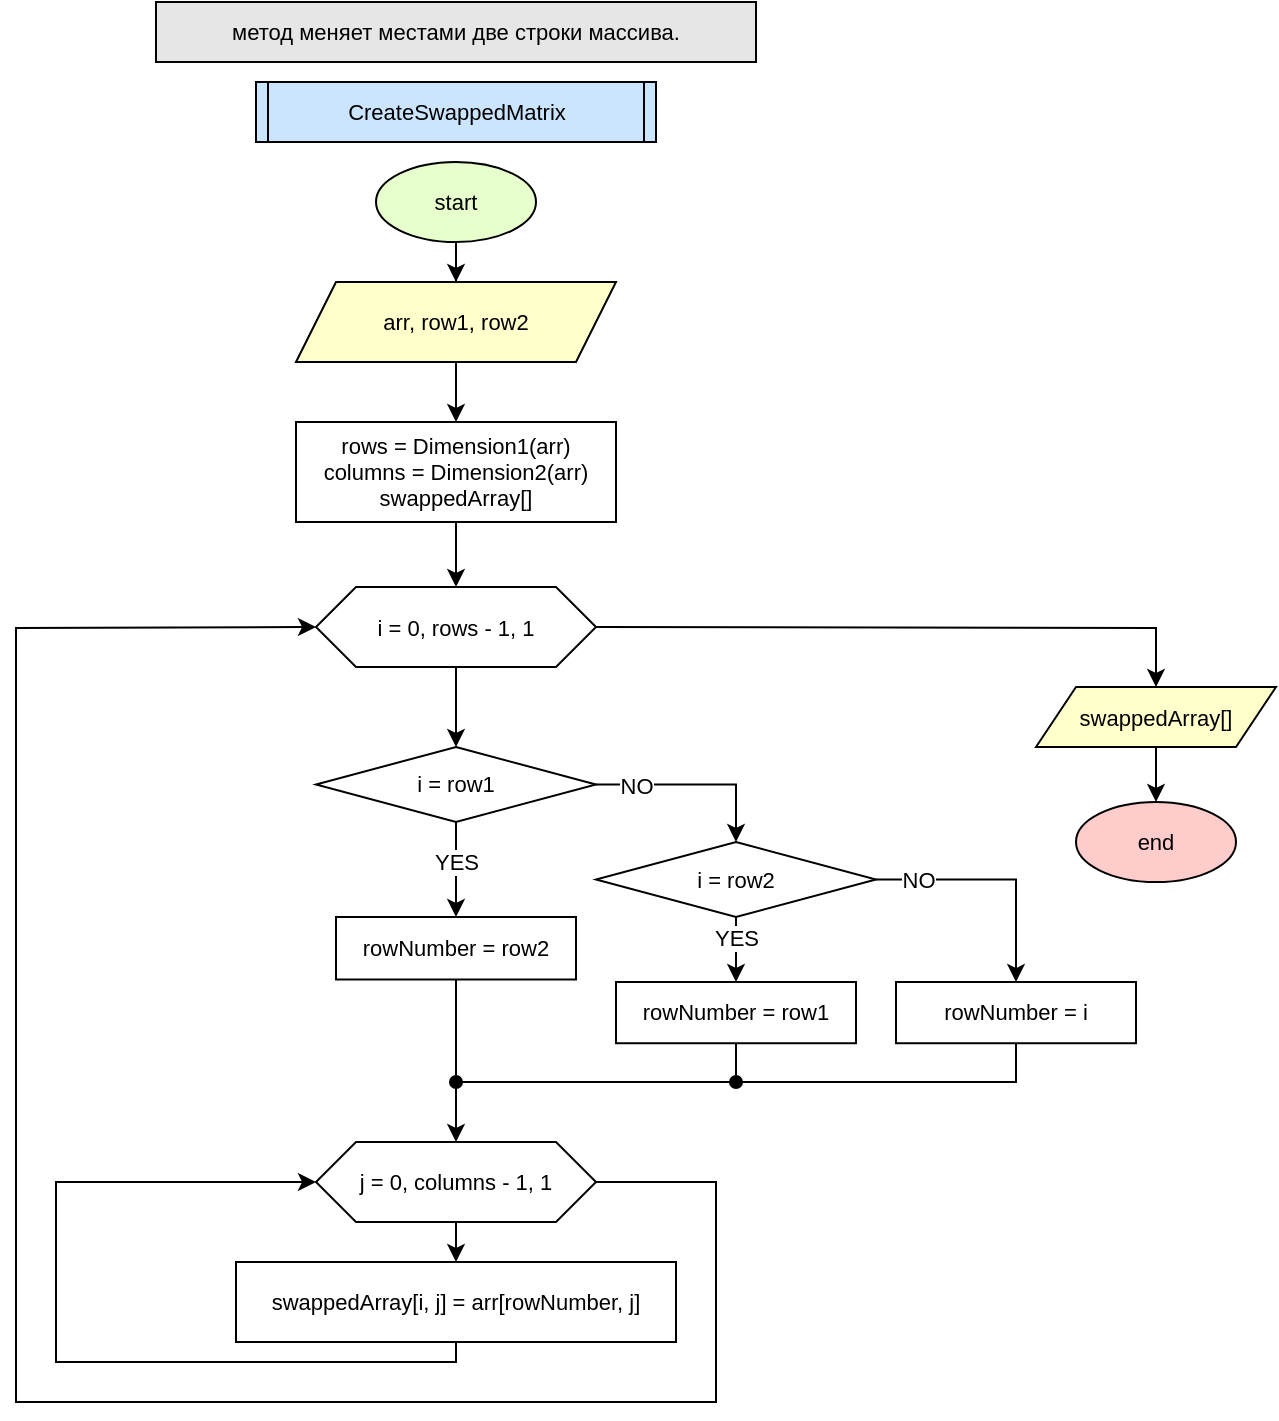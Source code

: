 <mxfile scale="1.2" border="0">
    <diagram id="Aivqml-ADPJbA_GyeIOO" name="Page-1">
        <mxGraphModel dx="1118" dy="446" grid="1" gridSize="10" guides="1" tooltips="1" connect="1" arrows="1" fold="1" page="1" pageScale="1" pageWidth="827" pageHeight="1169" background="#FFFFFF" math="0" shadow="0">
            <root>
                <mxCell id="0"/>
                <mxCell id="1" parent="0"/>
                <mxCell id="738" value="" style="edgeStyle=orthogonalEdgeStyle;rounded=0;orthogonalLoop=1;jettySize=auto;html=1;entryX=0.5;entryY=0;entryDx=0;entryDy=0;fillColor=#FFFFFF;strokeColor=#000000;fontColor=#000000;labelBackgroundColor=none;" edge="1" parent="1" source="739" target="742">
                    <mxGeometry relative="1" as="geometry">
                        <mxPoint x="380.029" y="150" as="targetPoint"/>
                    </mxGeometry>
                </mxCell>
                <mxCell id="739" value="start" style="ellipse;whiteSpace=wrap;html=1;fillColor=#E6FFCC;fontSize=11;strokeColor=#000000;fontColor=#000000;rounded=0;labelBackgroundColor=none;endArrow=classic;" vertex="1" parent="1">
                    <mxGeometry x="340" y="100" width="80" height="40" as="geometry"/>
                </mxCell>
                <mxCell id="740" value="CreateSwappedMatrix" style="shape=process;whiteSpace=wrap;html=1;backgroundOutline=1;size=0.029;fillColor=#CCE5FF;fontSize=11;strokeColor=#000000;fontColor=#000000;rounded=0;labelBackgroundColor=none;endArrow=classic;" vertex="1" parent="1">
                    <mxGeometry x="280" y="60" width="200" height="30" as="geometry"/>
                </mxCell>
                <mxCell id="741" value="" style="edgeStyle=orthogonalEdgeStyle;rounded=0;orthogonalLoop=1;jettySize=auto;html=1;fillColor=#FFFFFF;strokeColor=#000000;fontColor=#000000;labelBackgroundColor=none;" edge="1" parent="1" source="742" target="743">
                    <mxGeometry relative="1" as="geometry"/>
                </mxCell>
                <mxCell id="742" value="arr, row1, row2" style="shape=parallelogram;perimeter=parallelogramPerimeter;whiteSpace=wrap;html=1;fixedSize=1;fillColor=#FFFFCC;fontSize=11;strokeColor=#000000;fontColor=#000000;rounded=0;labelBackgroundColor=none;endArrow=classic;" vertex="1" parent="1">
                    <mxGeometry x="300" y="160" width="160" height="40" as="geometry"/>
                </mxCell>
                <mxCell id="743" value="rows = Dimension1(arr)&lt;br&gt;columns = Dimension2(arr)&lt;br&gt;swappedArray[]" style="whiteSpace=wrap;html=1;fillColor=#FFFFFF;fontSize=11;strokeColor=#000000;fontColor=#000000;rounded=0;labelBackgroundColor=none;endArrow=classic;" vertex="1" parent="1">
                    <mxGeometry x="300" y="230" width="160" height="50" as="geometry"/>
                </mxCell>
                <mxCell id="744" style="edgeStyle=none;rounded=0;orthogonalLoop=1;jettySize=auto;html=1;exitX=1;exitY=0.5;exitDx=0;exitDy=0;fillColor=#FFFFFF;strokeColor=#000000;fontColor=#000000;labelBackgroundColor=none;" edge="1" parent="1" source="746" target="755">
                    <mxGeometry relative="1" as="geometry">
                        <Array as="points">
                            <mxPoint x="730" y="333"/>
                        </Array>
                    </mxGeometry>
                </mxCell>
                <mxCell id="745" value="" style="edgeStyle=orthogonalEdgeStyle;rounded=0;orthogonalLoop=1;jettySize=auto;html=1;fillColor=#FFFFFF;strokeColor=#000000;fontColor=#000000;labelBackgroundColor=none;" edge="1" parent="1" source="746" target="760">
                    <mxGeometry relative="1" as="geometry"/>
                </mxCell>
                <mxCell id="746" value="i = 0, rows&amp;nbsp;- 1, 1" style="shape=hexagon;perimeter=hexagonPerimeter2;whiteSpace=wrap;html=1;fixedSize=1;fontSize=11;rounded=0;fillColor=#FFFFFF;strokeColor=#000000;fontColor=#000000;labelBackgroundColor=none;endArrow=classic;" vertex="1" parent="1">
                    <mxGeometry x="310" y="312.5" width="140" height="40" as="geometry"/>
                </mxCell>
                <mxCell id="747" style="edgeStyle=none;orthogonalLoop=1;jettySize=auto;html=1;exitX=1;exitY=0.5;exitDx=0;exitDy=0;fontSize=11;endArrow=classic;endFill=1;entryX=0;entryY=0.5;entryDx=0;entryDy=0;rounded=0;fillColor=#FFFFFF;strokeColor=#000000;fontColor=#000000;labelBackgroundColor=none;" edge="1" parent="1" source="749" target="746">
                    <mxGeometry relative="1" as="geometry">
                        <mxPoint x="380" y="632.5" as="targetPoint"/>
                        <Array as="points">
                            <mxPoint x="510" y="610"/>
                            <mxPoint x="510" y="720"/>
                            <mxPoint x="160" y="720"/>
                            <mxPoint x="160" y="333"/>
                        </Array>
                    </mxGeometry>
                </mxCell>
                <mxCell id="748" value="" style="edgeStyle=none;rounded=0;orthogonalLoop=1;jettySize=auto;html=1;endArrow=classic;endFill=1;fillColor=#FFFFFF;strokeColor=#000000;fontColor=#000000;labelBackgroundColor=none;" edge="1" parent="1" source="749" target="772">
                    <mxGeometry relative="1" as="geometry"/>
                </mxCell>
                <mxCell id="749" value="j = 0, columns&amp;nbsp;- 1, 1" style="shape=hexagon;perimeter=hexagonPerimeter2;whiteSpace=wrap;html=1;fixedSize=1;fontSize=11;rounded=0;fillColor=#FFFFFF;strokeColor=#000000;fontColor=#000000;labelBackgroundColor=none;endArrow=classic;" vertex="1" parent="1">
                    <mxGeometry x="310" y="590" width="140" height="40" as="geometry"/>
                </mxCell>
                <mxCell id="750" style="edgeStyle=none;orthogonalLoop=1;jettySize=auto;html=1;entryX=0;entryY=0.5;entryDx=0;entryDy=0;fontSize=11;rounded=0;fillColor=#FFFFFF;strokeColor=#000000;fontColor=#000000;labelBackgroundColor=none;" edge="1" parent="1" target="749">
                    <mxGeometry relative="1" as="geometry">
                        <Array as="points">
                            <mxPoint x="380" y="700"/>
                            <mxPoint x="180" y="700"/>
                            <mxPoint x="180" y="610"/>
                        </Array>
                        <mxPoint x="380" y="680" as="sourcePoint"/>
                    </mxGeometry>
                </mxCell>
                <mxCell id="751" value="" style="edgeStyle=none;rounded=0;orthogonalLoop=1;jettySize=auto;html=1;entryX=0.5;entryY=0;entryDx=0;entryDy=0;exitX=0.5;exitY=1;exitDx=0;exitDy=0;fillColor=#FFFFFF;strokeColor=#000000;fontColor=#000000;labelBackgroundColor=none;" edge="1" parent="1" source="743" target="746">
                    <mxGeometry relative="1" as="geometry">
                        <mxPoint x="440" y="310" as="targetPoint"/>
                        <mxPoint x="380" y="300" as="sourcePoint"/>
                    </mxGeometry>
                </mxCell>
                <mxCell id="752" value="end" style="ellipse;whiteSpace=wrap;html=1;fillColor=#FFCCCC;rounded=0;fontSize=11;strokeColor=#000000;fontColor=#000000;labelBackgroundColor=none;endArrow=classic;" vertex="1" parent="1">
                    <mxGeometry x="690" y="420" width="80" height="40" as="geometry"/>
                </mxCell>
                <mxCell id="753" value="метод меняет местами две строки массива." style="rounded=0;whiteSpace=wrap;html=1;fillColor=#E6E6E6;fontSize=11;strokeColor=#000000;fontColor=#000000;labelBackgroundColor=none;endArrow=classic;" vertex="1" parent="1">
                    <mxGeometry x="230" y="20" width="300" height="30" as="geometry"/>
                </mxCell>
                <mxCell id="754" value="" style="edgeStyle=none;rounded=0;orthogonalLoop=1;jettySize=auto;html=1;endArrow=classic;endFill=1;entryX=0.5;entryY=0;entryDx=0;entryDy=0;fillColor=#FFFFFF;strokeColor=#000000;fontColor=#000000;labelBackgroundColor=none;" edge="1" parent="1" source="755" target="752">
                    <mxGeometry relative="1" as="geometry"/>
                </mxCell>
                <mxCell id="755" value="swappedArray[]" style="shape=parallelogram;perimeter=parallelogramPerimeter;whiteSpace=wrap;html=1;fixedSize=1;fillColor=#FFFFCC;fontSize=11;strokeColor=#000000;fontColor=#000000;rounded=0;labelBackgroundColor=none;endArrow=classic;" vertex="1" parent="1">
                    <mxGeometry x="670" y="362.5" width="120" height="30" as="geometry"/>
                </mxCell>
                <mxCell id="756" style="edgeStyle=orthogonalEdgeStyle;rounded=0;orthogonalLoop=1;jettySize=auto;html=1;exitX=1;exitY=0.5;exitDx=0;exitDy=0;entryX=0.5;entryY=0;entryDx=0;entryDy=0;fillColor=#FFFFFF;strokeColor=#000000;fontColor=#000000;labelBackgroundColor=none;" edge="1" parent="1" source="760" target="765">
                    <mxGeometry relative="1" as="geometry"/>
                </mxCell>
                <mxCell id="757" value="NO" style="edgeLabel;html=1;align=center;verticalAlign=middle;resizable=0;points=[];fontColor=#000000;labelBackgroundColor=#FFFFFF;" vertex="1" connectable="0" parent="756">
                    <mxGeometry x="-0.607" relative="1" as="geometry">
                        <mxPoint as="offset"/>
                    </mxGeometry>
                </mxCell>
                <mxCell id="758" value="" style="edgeStyle=orthogonalEdgeStyle;rounded=0;orthogonalLoop=1;jettySize=auto;html=1;fillColor=#FFFFFF;strokeColor=#000000;fontColor=#000000;labelBackgroundColor=none;" edge="1" parent="1" source="760" target="767">
                    <mxGeometry relative="1" as="geometry"/>
                </mxCell>
                <mxCell id="759" value="YES" style="edgeLabel;html=1;align=center;verticalAlign=middle;resizable=0;points=[];fontColor=#000000;labelBackgroundColor=#FFFFFF;" vertex="1" connectable="0" parent="758">
                    <mxGeometry x="-0.766" relative="1" as="geometry">
                        <mxPoint y="14" as="offset"/>
                    </mxGeometry>
                </mxCell>
                <mxCell id="760" value="i = row1" style="rhombus;whiteSpace=wrap;html=1;rounded=0;fontSize=11;fillColor=#FFFFFF;strokeColor=#000000;fontColor=#000000;labelBackgroundColor=none;endArrow=classic;" vertex="1" parent="1">
                    <mxGeometry x="310" y="392.5" width="140" height="37.5" as="geometry"/>
                </mxCell>
                <mxCell id="761" value="" style="edgeStyle=orthogonalEdgeStyle;rounded=0;orthogonalLoop=1;jettySize=auto;html=1;fillColor=#FFFFFF;strokeColor=#000000;fontColor=#000000;labelBackgroundColor=none;" edge="1" parent="1" source="765" target="769">
                    <mxGeometry relative="1" as="geometry"/>
                </mxCell>
                <mxCell id="762" value="YES" style="edgeLabel;html=1;align=center;verticalAlign=middle;resizable=0;points=[];fontColor=#000000;labelBackgroundColor=#FFFFFF;" vertex="1" connectable="0" parent="761">
                    <mxGeometry x="-0.722" y="-1" relative="1" as="geometry">
                        <mxPoint x="1" y="4" as="offset"/>
                    </mxGeometry>
                </mxCell>
                <mxCell id="763" value="" style="edgeStyle=orthogonalEdgeStyle;rounded=0;orthogonalLoop=1;jettySize=auto;html=1;fillColor=#FFFFFF;strokeColor=#000000;fontColor=#000000;labelBackgroundColor=none;" edge="1" parent="1" source="765" target="771">
                    <mxGeometry relative="1" as="geometry"/>
                </mxCell>
                <mxCell id="764" value="NO" style="edgeLabel;html=1;align=center;verticalAlign=middle;resizable=0;points=[];fontColor=#000000;labelBackgroundColor=#FFFFFF;" vertex="1" connectable="0" parent="763">
                    <mxGeometry x="-0.184" y="-1" relative="1" as="geometry">
                        <mxPoint x="-29" y="-1" as="offset"/>
                    </mxGeometry>
                </mxCell>
                <mxCell id="765" value="i = row2" style="rhombus;whiteSpace=wrap;html=1;rounded=0;fontSize=11;fillColor=#FFFFFF;strokeColor=#000000;fontColor=#000000;labelBackgroundColor=none;endArrow=classic;" vertex="1" parent="1">
                    <mxGeometry x="450" y="440" width="140" height="37.5" as="geometry"/>
                </mxCell>
                <mxCell id="766" style="edgeStyle=orthogonalEdgeStyle;rounded=0;orthogonalLoop=1;jettySize=auto;html=1;exitX=0.5;exitY=1;exitDx=0;exitDy=0;entryX=0.5;entryY=0;entryDx=0;entryDy=0;fillColor=#FFFFFF;strokeColor=#000000;fontColor=#000000;labelBackgroundColor=none;" edge="1" parent="1" source="767" target="749">
                    <mxGeometry relative="1" as="geometry"/>
                </mxCell>
                <mxCell id="767" value="rowNumber = row2" style="whiteSpace=wrap;html=1;rounded=0;fontSize=11;fillColor=#FFFFFF;strokeColor=#000000;fontColor=#000000;labelBackgroundColor=none;endArrow=classic;" vertex="1" parent="1">
                    <mxGeometry x="320" y="477.5" width="120" height="31.25" as="geometry"/>
                </mxCell>
                <mxCell id="768" style="rounded=0;orthogonalLoop=1;jettySize=auto;html=1;exitX=0.5;exitY=1;exitDx=0;exitDy=0;endArrow=oval;endFill=1;fillColor=#FFFFFF;strokeColor=#000000;fontColor=#000000;labelBackgroundColor=none;" edge="1" parent="1" source="769">
                    <mxGeometry relative="1" as="geometry">
                        <mxPoint x="380" y="560" as="targetPoint"/>
                        <Array as="points">
                            <mxPoint x="520" y="560"/>
                        </Array>
                    </mxGeometry>
                </mxCell>
                <mxCell id="769" value="rowNumber = row1" style="whiteSpace=wrap;html=1;rounded=0;fontSize=11;fillColor=#FFFFFF;strokeColor=#000000;fontColor=#000000;labelBackgroundColor=none;endArrow=classic;" vertex="1" parent="1">
                    <mxGeometry x="460" y="510" width="120" height="30.62" as="geometry"/>
                </mxCell>
                <mxCell id="770" style="edgeStyle=none;rounded=0;orthogonalLoop=1;jettySize=auto;html=1;exitX=0.5;exitY=1;exitDx=0;exitDy=0;endArrow=oval;endFill=1;fillColor=#FFFFFF;strokeColor=#000000;fontColor=#000000;labelBackgroundColor=none;" edge="1" parent="1" source="771">
                    <mxGeometry relative="1" as="geometry">
                        <mxPoint x="520" y="560" as="targetPoint"/>
                        <Array as="points">
                            <mxPoint x="660" y="560"/>
                        </Array>
                    </mxGeometry>
                </mxCell>
                <mxCell id="771" value="rowNumber = i" style="whiteSpace=wrap;html=1;rounded=0;fontSize=11;fillColor=#FFFFFF;strokeColor=#000000;fontColor=#000000;labelBackgroundColor=none;endArrow=classic;" vertex="1" parent="1">
                    <mxGeometry x="600" y="510" width="120" height="30.62" as="geometry"/>
                </mxCell>
                <mxCell id="772" value="swappedArray[i, j] = arr[rowNumber, j]" style="whiteSpace=wrap;html=1;rounded=0;fontSize=11;fillColor=#FFFFFF;strokeColor=#000000;fontColor=#000000;labelBackgroundColor=none;endArrow=classic;" vertex="1" parent="1">
                    <mxGeometry x="270" y="650" width="220" height="40" as="geometry"/>
                </mxCell>
            </root>
        </mxGraphModel>
    </diagram>
</mxfile>